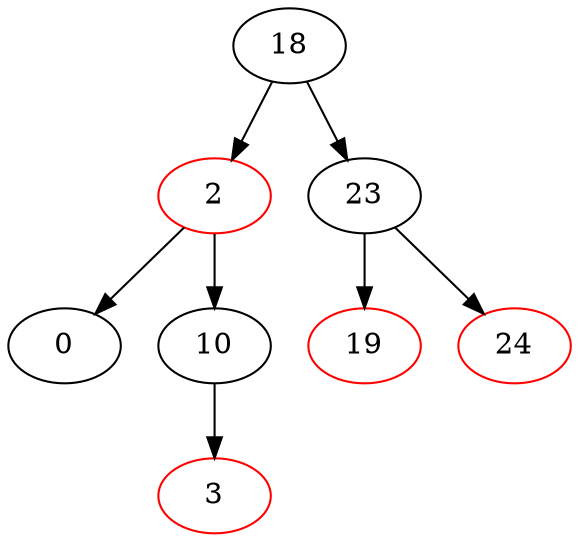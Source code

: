 digraph G { 
	18 [color=black];
	18 -> 2;
	2 [color=red];
	18 -> 23;
	23 [color=black];
	2 [color=red];
	2 -> 0;
	0 [color=black];
	2 -> 10;
	10 [color=black];
	23 [color=black];
	23 -> 19;
	19 [color=red];
	23 -> 24;
	24 [color=red];
	0 [color=black];
	10 [color=black];
	10 -> 3;
	3 [color=red];
	19 [color=red];
	24 [color=red];
	3 [color=red];
}
